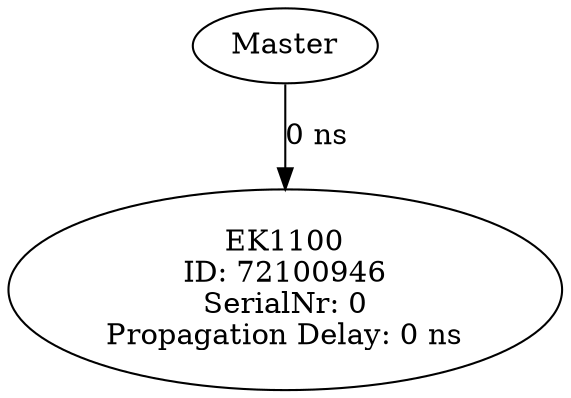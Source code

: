 digraph G {

node_0 [label="Master"]
node_1 [label="EK1100\nID: 72100946\nSerialNr: 0\nPropagation Delay: 0 ns"];
node_0 -> node_1 [label ="0 ns"];
}
